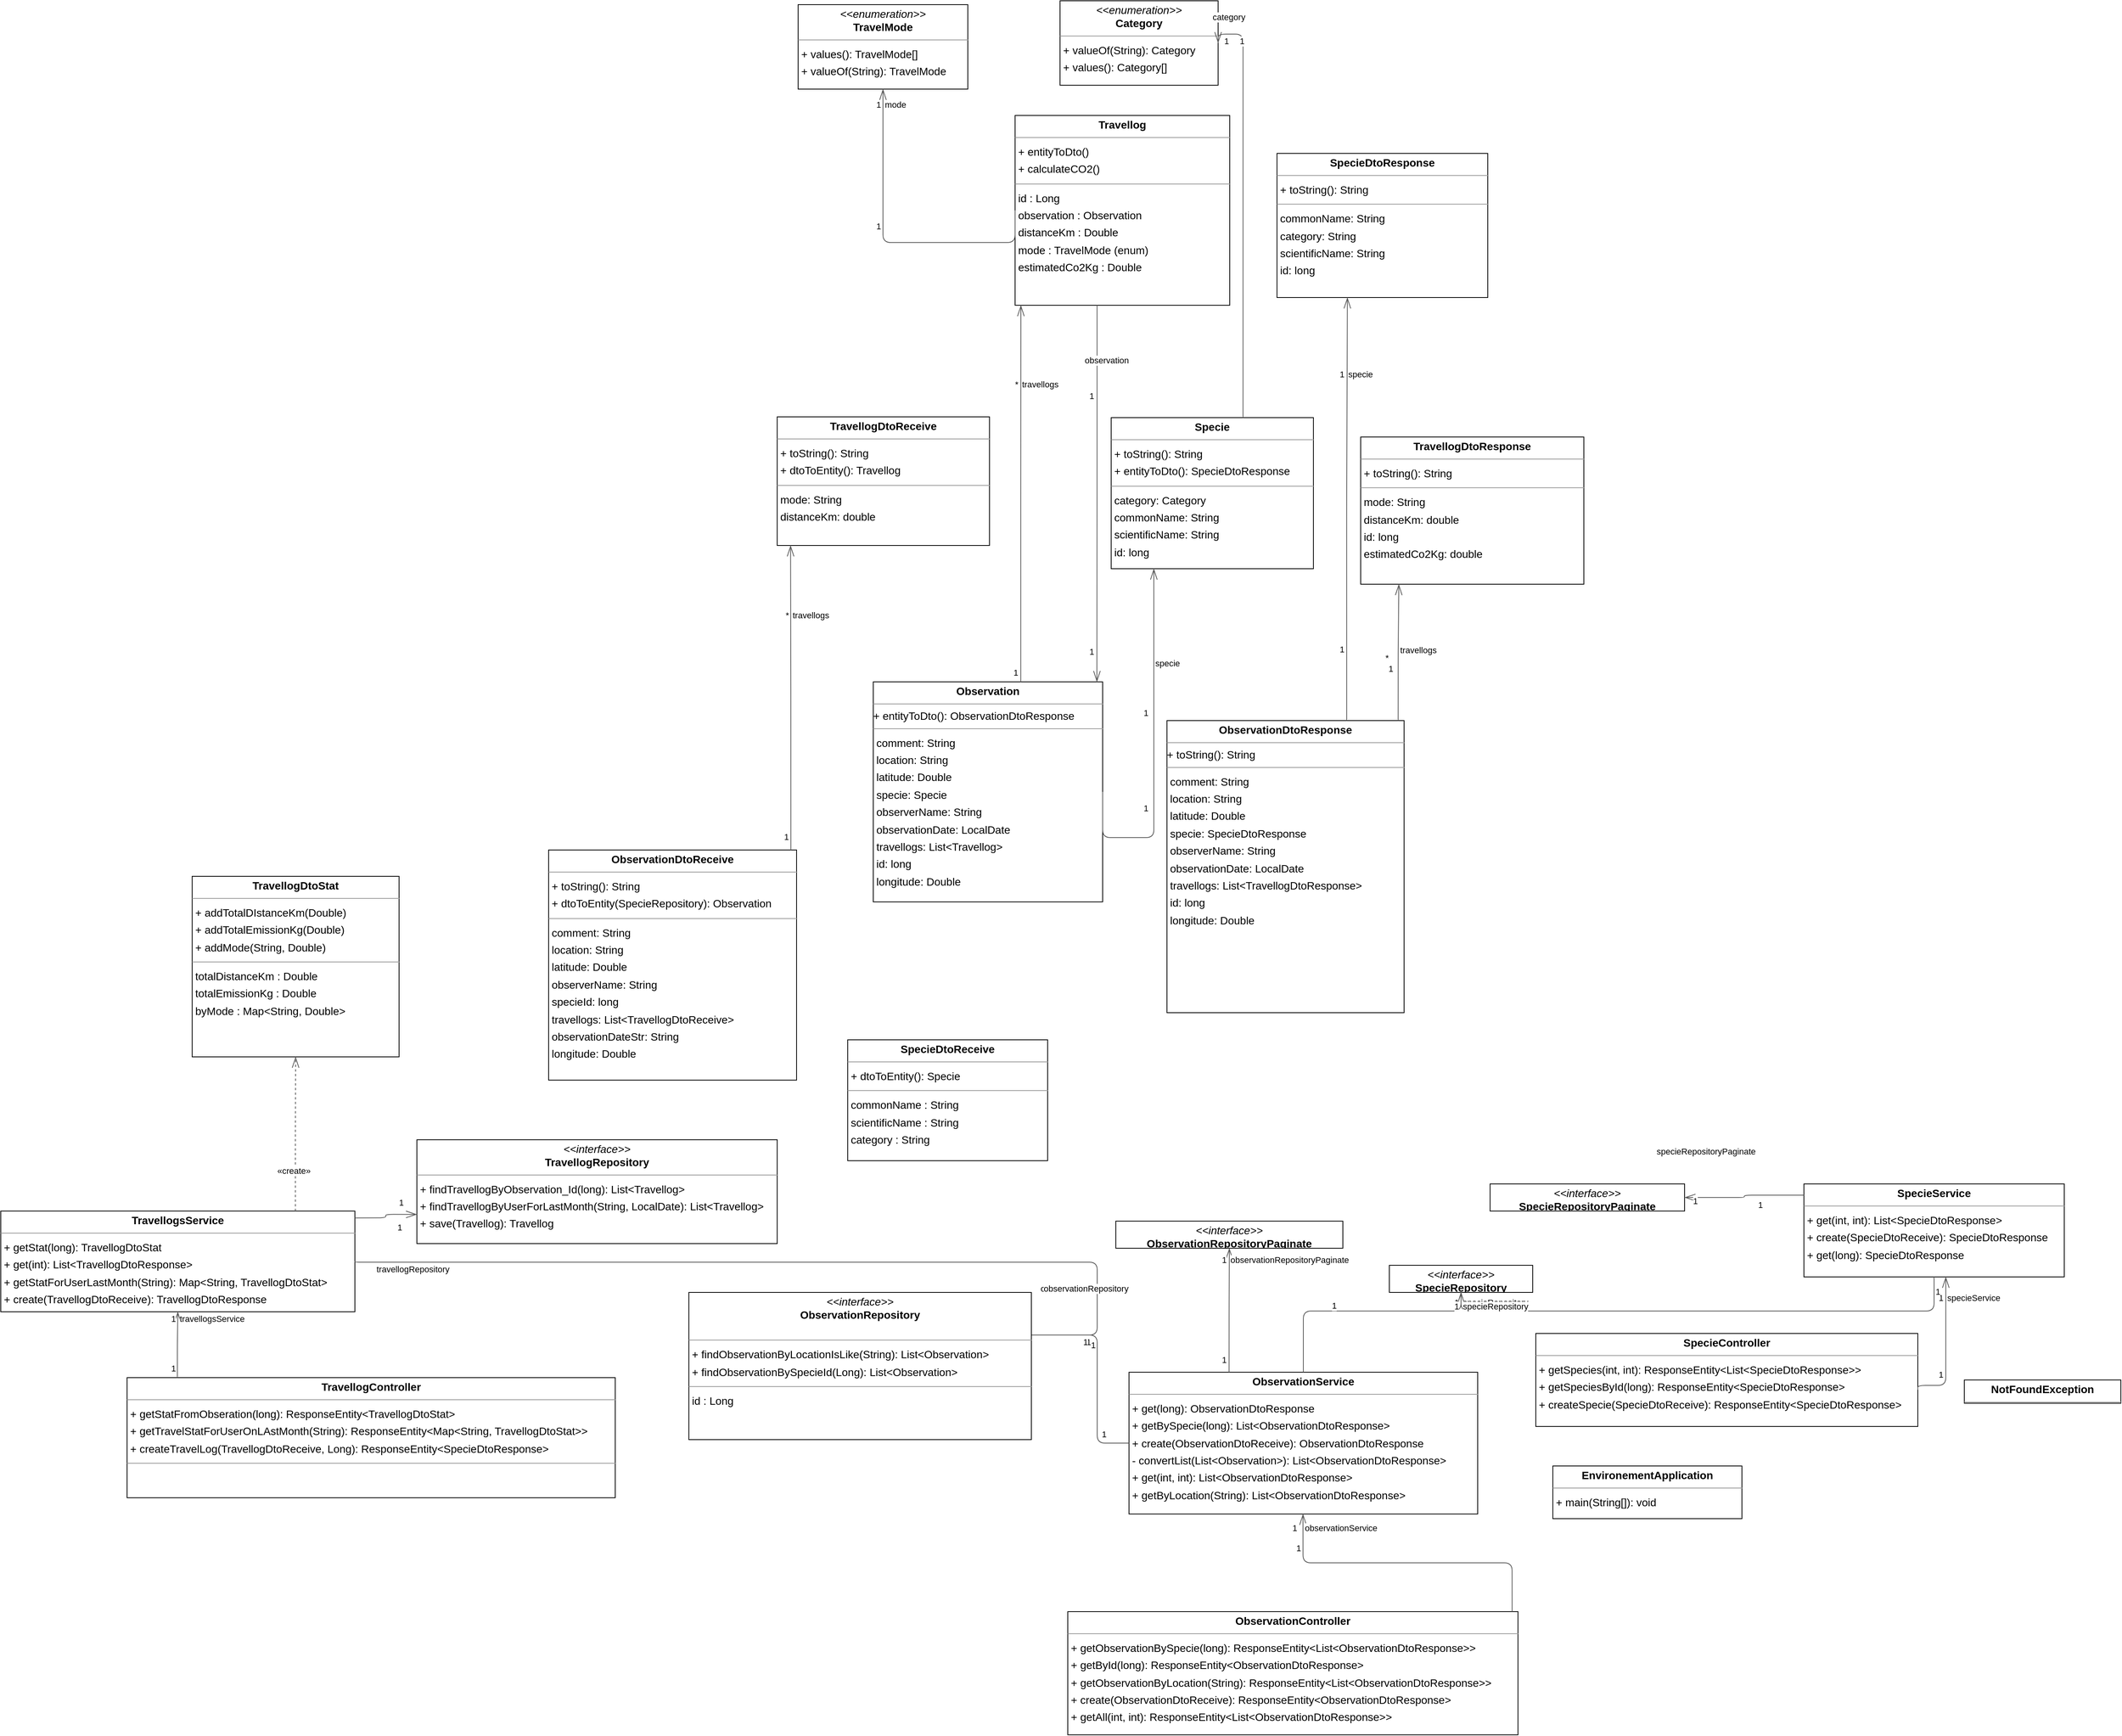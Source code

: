 <mxfile version="28.1.1">
  <diagram name="Page-1" id="Q7q25_Qa3TlUyXqtKBTO">
    <mxGraphModel dx="1518" dy="2340" grid="0" gridSize="10" guides="1" tooltips="1" connect="1" arrows="1" fold="1" page="0" pageScale="1" pageWidth="827" pageHeight="1169" background="light-dark(#FFFFFF,#000000)" math="0" shadow="0">
      <root>
        <mxCell id="0" />
        <mxCell id="1" parent="0" />
        <mxCell id="YoXHJhe18nObYF4ZQQEF-1" value="&lt;p style=&quot;margin:0px;margin-top:4px;text-align:center;&quot;&gt;&lt;i&gt;&amp;lt;&amp;lt;enumeration&amp;gt;&amp;gt;&lt;/i&gt;&lt;br/&gt;&lt;b&gt;Category&lt;/b&gt;&lt;/p&gt;&lt;hr size=&quot;1&quot;/&gt;&lt;p style=&quot;margin:0 0 0 4px;line-height:1.6;&quot;&gt;+ valueOf(String): Category&lt;br/&gt;+ values(): Category[]&lt;/p&gt;" style="verticalAlign=top;align=left;overflow=fill;fontSize=14;fontFamily=Helvetica;html=1;rounded=0;shadow=0;comic=0;labelBackgroundColor=none;strokeWidth=1;" vertex="1" parent="1">
          <mxGeometry x="1220" y="-13" width="204" height="109" as="geometry" />
        </mxCell>
        <mxCell id="YoXHJhe18nObYF4ZQQEF-2" value="&lt;p style=&quot;margin:0px;margin-top:4px;text-align:center;&quot;&gt;&lt;b&gt;EnvironementApplication&lt;/b&gt;&lt;/p&gt;&lt;hr size=&quot;1&quot;/&gt;&lt;p style=&quot;margin:0 0 0 4px;line-height:1.6;&quot;&gt;+ main(String[]): void&lt;/p&gt;" style="verticalAlign=top;align=left;overflow=fill;fontSize=14;fontFamily=Helvetica;html=1;rounded=0;shadow=0;comic=0;labelBackgroundColor=none;strokeWidth=1;" vertex="1" parent="1">
          <mxGeometry x="1856" y="1878" width="244" height="68" as="geometry" />
        </mxCell>
        <mxCell id="YoXHJhe18nObYF4ZQQEF-3" value="&lt;p style=&quot;margin:0px;margin-top:4px;text-align:center;&quot;&gt;&lt;b&gt;NotFoundException&lt;/b&gt;&lt;/p&gt;&lt;hr size=&quot;1&quot;/&gt;" style="verticalAlign=top;align=left;overflow=fill;fontSize=14;fontFamily=Helvetica;html=1;rounded=0;shadow=0;comic=0;labelBackgroundColor=none;strokeWidth=1;" vertex="1" parent="1">
          <mxGeometry x="2387" y="1767" width="202" height="30" as="geometry" />
        </mxCell>
        <mxCell id="YoXHJhe18nObYF4ZQQEF-4" value="&lt;p style=&quot;margin:0px;margin-top:4px;text-align:center;&quot;&gt;&lt;b&gt;Observation&lt;/b&gt;&lt;/p&gt;&lt;hr size=&quot;1&quot;&gt;+ entityToDto(): ObservationDtoResponse&lt;hr size=&quot;1&quot;&gt;&lt;p style=&quot;margin:0 0 0 4px;line-height:1.6;&quot;&gt; comment: String&lt;br&gt; location: String&lt;br&gt; latitude: Double&lt;br&gt; specie: Specie&lt;br&gt; observerName: String&lt;br&gt; observationDate: LocalDate&lt;br&gt; travellogs: List&amp;lt;Travellog&amp;gt;&lt;br&gt; id: long&lt;br&gt; longitude: Double&lt;/p&gt;" style="verticalAlign=top;align=left;overflow=fill;fontSize=14;fontFamily=Helvetica;html=1;rounded=0;shadow=0;comic=0;labelBackgroundColor=none;strokeWidth=1;" vertex="1" parent="1">
          <mxGeometry x="979" y="866" width="296" height="284" as="geometry" />
        </mxCell>
        <mxCell id="YoXHJhe18nObYF4ZQQEF-5" value="&lt;p style=&quot;margin:0px;margin-top:4px;text-align:center;&quot;&gt;&lt;b&gt;ObservationController&lt;/b&gt;&lt;/p&gt;&lt;hr size=&quot;1&quot;/&gt;&lt;p style=&quot;margin:0 0 0 4px;line-height:1.6;&quot;&gt;+ getObservationBySpecie(long): ResponseEntity&amp;lt;List&amp;lt;ObservationDtoResponse&amp;gt;&amp;gt;&lt;br/&gt;+ getById(long): ResponseEntity&amp;lt;ObservationDtoResponse&amp;gt;&lt;br/&gt;+ getObservationByLocation(String): ResponseEntity&amp;lt;List&amp;lt;ObservationDtoResponse&amp;gt;&amp;gt;&lt;br/&gt;+ create(ObservationDtoReceive): ResponseEntity&amp;lt;ObservationDtoResponse&amp;gt;&lt;br/&gt;+ getAll(int, int): ResponseEntity&amp;lt;List&amp;lt;ObservationDtoResponse&amp;gt;&amp;gt;&lt;/p&gt;" style="verticalAlign=top;align=left;overflow=fill;fontSize=14;fontFamily=Helvetica;html=1;rounded=0;shadow=0;comic=0;labelBackgroundColor=none;strokeWidth=1;" vertex="1" parent="1">
          <mxGeometry x="1230" y="2066" width="581" height="159" as="geometry" />
        </mxCell>
        <mxCell id="YoXHJhe18nObYF4ZQQEF-6" value="&lt;p style=&quot;margin:0px;margin-top:4px;text-align:center;&quot;&gt;&lt;b&gt;ObservationDtoReceive&lt;/b&gt;&lt;/p&gt;&lt;hr size=&quot;1&quot;&gt;&lt;p style=&quot;margin:0 0 0 4px;line-height:1.6;&quot;&gt;+ toString(): String&lt;br&gt;+ dtoToEntity(SpecieRepository): Observation&lt;/p&gt;&lt;hr size=&quot;1&quot;&gt;&lt;p style=&quot;margin:0 0 0 4px;line-height:1.6;&quot;&gt; comment: String&lt;br&gt; location: String&lt;br&gt; latitude: Double&lt;br&gt; observerName: String&lt;br&gt; specieId: long&lt;br&gt; travellogs: List&amp;lt;TravellogDtoReceive&amp;gt;&lt;br&gt; observationDateStr: String&lt;br&gt; longitude: Double&lt;/p&gt;" style="verticalAlign=top;align=left;overflow=fill;fontSize=14;fontFamily=Helvetica;html=1;rounded=0;shadow=0;comic=0;labelBackgroundColor=none;strokeWidth=1;" vertex="1" parent="1">
          <mxGeometry x="560" y="1083" width="320" height="297" as="geometry" />
        </mxCell>
        <mxCell id="YoXHJhe18nObYF4ZQQEF-7" value="&lt;p style=&quot;margin:0px;margin-top:4px;text-align:center;&quot;&gt;&lt;b&gt;ObservationDtoResponse&lt;/b&gt;&lt;/p&gt;&lt;hr size=&quot;1&quot;&gt;+ toString(): String&lt;hr size=&quot;1&quot;&gt;&lt;p style=&quot;margin:0 0 0 4px;line-height:1.6;&quot;&gt; comment: String&lt;br&gt; location: String&lt;br&gt; latitude: Double&lt;br&gt; specie: SpecieDtoResponse&lt;br&gt; observerName: String&lt;br&gt; observationDate: LocalDate&lt;br&gt; travellogs: List&amp;lt;TravellogDtoResponse&amp;gt;&lt;br&gt; id: long&lt;br&gt; longitude: Double&lt;/p&gt;" style="verticalAlign=top;align=left;overflow=fill;fontSize=14;fontFamily=Helvetica;html=1;rounded=0;shadow=0;comic=0;labelBackgroundColor=none;strokeWidth=1;" vertex="1" parent="1">
          <mxGeometry x="1358" y="916" width="306" height="377" as="geometry" />
        </mxCell>
        <mxCell id="YoXHJhe18nObYF4ZQQEF-9" value="&lt;p style=&quot;margin:0px;margin-top:4px;text-align:center;&quot;&gt;&lt;i&gt;&amp;lt;&amp;lt;interface&amp;gt;&amp;gt;&lt;/i&gt;&lt;br/&gt;&lt;b&gt;ObservationRepositoryPaginate&lt;/b&gt;&lt;/p&gt;&lt;hr size=&quot;1&quot;/&gt;" style="verticalAlign=top;align=left;overflow=fill;fontSize=14;fontFamily=Helvetica;html=1;rounded=0;shadow=0;comic=0;labelBackgroundColor=none;strokeWidth=1;" vertex="1" parent="1">
          <mxGeometry x="1292" y="1562" width="293" height="35" as="geometry" />
        </mxCell>
        <mxCell id="YoXHJhe18nObYF4ZQQEF-10" value="&lt;p style=&quot;margin:0px;margin-top:4px;text-align:center;&quot;&gt;&lt;b&gt;ObservationService&lt;/b&gt;&lt;/p&gt;&lt;hr size=&quot;1&quot;/&gt;&lt;p style=&quot;margin:0 0 0 4px;line-height:1.6;&quot;&gt;+ get(long): ObservationDtoResponse&lt;br/&gt;+ getBySpecie(long): List&amp;lt;ObservationDtoResponse&amp;gt;&lt;br/&gt;+ create(ObservationDtoReceive): ObservationDtoResponse&lt;br/&gt;- convertList(List&amp;lt;Observation&amp;gt;): List&amp;lt;ObservationDtoResponse&amp;gt;&lt;br/&gt;+ get(int, int): List&amp;lt;ObservationDtoResponse&amp;gt;&lt;br/&gt;+ getByLocation(String): List&amp;lt;ObservationDtoResponse&amp;gt;&lt;/p&gt;" style="verticalAlign=top;align=left;overflow=fill;fontSize=14;fontFamily=Helvetica;html=1;rounded=0;shadow=0;comic=0;labelBackgroundColor=none;strokeWidth=1;" vertex="1" parent="1">
          <mxGeometry x="1309" y="1757" width="450" height="183" as="geometry" />
        </mxCell>
        <mxCell id="YoXHJhe18nObYF4ZQQEF-11" value="&lt;p style=&quot;margin:0px;margin-top:4px;text-align:center;&quot;&gt;&lt;b&gt;Specie&lt;/b&gt;&lt;/p&gt;&lt;hr size=&quot;1&quot;&gt;&lt;p style=&quot;margin:0 0 0 4px;line-height:1.6;&quot;&gt;+ toString(): String&lt;br&gt;+ entityToDto(): SpecieDtoResponse&lt;/p&gt;&lt;hr size=&quot;1&quot;&gt;&lt;p style=&quot;margin:0 0 0 4px;line-height:1.6;&quot;&gt; category: Category&lt;br&gt; commonName: String&lt;br&gt; scientificName: String&lt;br&gt; id: long&lt;/p&gt;" style="verticalAlign=top;align=left;overflow=fill;fontSize=14;fontFamily=Helvetica;html=1;rounded=0;shadow=0;comic=0;labelBackgroundColor=none;strokeWidth=1;" vertex="1" parent="1">
          <mxGeometry x="1286" y="525" width="261" height="195" as="geometry" />
        </mxCell>
        <mxCell id="YoXHJhe18nObYF4ZQQEF-12" value="&lt;p style=&quot;margin:0px;margin-top:4px;text-align:center;&quot;&gt;&lt;b&gt;SpecieController&lt;/b&gt;&lt;/p&gt;&lt;hr size=&quot;1&quot;&gt;&lt;p style=&quot;margin:0 0 0 4px;line-height:1.6;&quot;&gt;+ getSpecies(int, int): ResponseEntity&amp;lt;List&amp;lt;SpecieDtoResponse&amp;gt;&amp;gt;&lt;br&gt;+ getSpeciesById(long): ResponseEntity&amp;lt;SpecieDtoResponse&amp;gt;&lt;br&gt;+ createSpecie(SpecieDtoReceive): ResponseEntity&amp;lt;SpecieDtoResponse&amp;gt;&lt;/p&gt;" style="verticalAlign=top;align=left;overflow=fill;fontSize=14;fontFamily=Helvetica;html=1;rounded=0;shadow=0;comic=0;labelBackgroundColor=none;strokeWidth=1;" vertex="1" parent="1">
          <mxGeometry x="1834" y="1707" width="493" height="120" as="geometry" />
        </mxCell>
        <mxCell id="YoXHJhe18nObYF4ZQQEF-13" value="&lt;p style=&quot;margin:0px;margin-top:4px;text-align:center;&quot;&gt;&lt;b&gt;SpecieDtoReceive&lt;/b&gt;&lt;/p&gt;&lt;hr size=&quot;1&quot;&gt;&lt;p style=&quot;margin:0 0 0 4px;line-height:1.6;&quot;&gt;+&amp;nbsp;&lt;span style=&quot;background-color: transparent; color: light-dark(rgb(0, 0, 0), rgb(255, 255, 255));&quot;&gt;dtoToEntity(): Specie&lt;/span&gt;&lt;/p&gt;&lt;hr size=&quot;1&quot;&gt;&lt;p style=&quot;margin:0 0 0 4px;line-height:1.6;&quot;&gt;commonName : String&lt;/p&gt;&lt;p style=&quot;margin:0 0 0 4px;line-height:1.6;&quot;&gt;scientificName&amp;nbsp;&lt;span style=&quot;background-color: transparent; color: light-dark(rgb(0, 0, 0), rgb(255, 255, 255));&quot;&gt;: String&lt;/span&gt;&lt;/p&gt;&lt;p style=&quot;margin:0 0 0 4px;line-height:1.6;&quot;&gt;category&amp;nbsp;&lt;span style=&quot;background-color: transparent; color: light-dark(rgb(0, 0, 0), rgb(255, 255, 255));&quot;&gt;: String&lt;/span&gt;&lt;/p&gt;" style="verticalAlign=top;align=left;overflow=fill;fontSize=14;fontFamily=Helvetica;html=1;rounded=0;shadow=0;comic=0;labelBackgroundColor=none;strokeWidth=1;" vertex="1" parent="1">
          <mxGeometry x="946" y="1328" width="258" height="156" as="geometry" />
        </mxCell>
        <mxCell id="YoXHJhe18nObYF4ZQQEF-14" value="&lt;p style=&quot;margin:0px;margin-top:4px;text-align:center;&quot;&gt;&lt;b&gt;SpecieDtoResponse&lt;/b&gt;&lt;/p&gt;&lt;hr size=&quot;1&quot;&gt;&lt;p style=&quot;margin:0 0 0 4px;line-height:1.6;&quot;&gt;+ toString(): String&lt;/p&gt;&lt;hr size=&quot;1&quot;&gt;&lt;p style=&quot;margin:0 0 0 4px;line-height:1.6;&quot;&gt; commonName: String&lt;br&gt; category: String&lt;br&gt; scientificName: String&lt;br&gt; id: long&lt;/p&gt;" style="verticalAlign=top;align=left;overflow=fill;fontSize=14;fontFamily=Helvetica;html=1;rounded=0;shadow=0;comic=0;labelBackgroundColor=none;strokeWidth=1;" vertex="1" parent="1">
          <mxGeometry x="1500" y="184" width="272" height="186" as="geometry" />
        </mxCell>
        <mxCell id="YoXHJhe18nObYF4ZQQEF-15" value="&lt;p style=&quot;margin:0px;margin-top:4px;text-align:center;&quot;&gt;&lt;i&gt;&amp;lt;&amp;lt;interface&amp;gt;&amp;gt;&lt;/i&gt;&lt;br/&gt;&lt;b&gt;SpecieRepository&lt;/b&gt;&lt;/p&gt;&lt;hr size=&quot;1&quot;/&gt;" style="verticalAlign=top;align=left;overflow=fill;fontSize=14;fontFamily=Helvetica;html=1;rounded=0;shadow=0;comic=0;labelBackgroundColor=none;strokeWidth=1;" vertex="1" parent="1">
          <mxGeometry x="1645" y="1619" width="185" height="35" as="geometry" />
        </mxCell>
        <mxCell id="YoXHJhe18nObYF4ZQQEF-16" value="&lt;p style=&quot;margin:0px;margin-top:4px;text-align:center;&quot;&gt;&lt;i&gt;&amp;lt;&amp;lt;interface&amp;gt;&amp;gt;&lt;/i&gt;&lt;br/&gt;&lt;b&gt;SpecieRepositoryPaginate&lt;/b&gt;&lt;/p&gt;&lt;hr size=&quot;1&quot;/&gt;" style="verticalAlign=top;align=left;overflow=fill;fontSize=14;fontFamily=Helvetica;html=1;rounded=0;shadow=0;comic=0;labelBackgroundColor=none;strokeWidth=1;" vertex="1" parent="1">
          <mxGeometry x="1775" y="1514" width="251" height="35" as="geometry" />
        </mxCell>
        <mxCell id="YoXHJhe18nObYF4ZQQEF-17" value="&lt;p style=&quot;margin:0px;margin-top:4px;text-align:center;&quot;&gt;&lt;b&gt;SpecieService&lt;/b&gt;&lt;/p&gt;&lt;hr size=&quot;1&quot;/&gt;&lt;p style=&quot;margin:0 0 0 4px;line-height:1.6;&quot;&gt;+ get(int, int): List&amp;lt;SpecieDtoResponse&amp;gt;&lt;br/&gt;+ create(SpecieDtoReceive): SpecieDtoResponse&lt;br/&gt;+ get(long): SpecieDtoResponse&lt;/p&gt;" style="verticalAlign=top;align=left;overflow=fill;fontSize=14;fontFamily=Helvetica;html=1;rounded=0;shadow=0;comic=0;labelBackgroundColor=none;strokeWidth=1;" vertex="1" parent="1">
          <mxGeometry x="2180" y="1514" width="336" height="120" as="geometry" />
        </mxCell>
        <mxCell id="YoXHJhe18nObYF4ZQQEF-18" value="&lt;p style=&quot;margin:0px;margin-top:4px;text-align:center;&quot;&gt;&lt;i&gt;&amp;lt;&amp;lt;enumeration&amp;gt;&amp;gt;&lt;/i&gt;&lt;br/&gt;&lt;b&gt;TravelMode&lt;/b&gt;&lt;/p&gt;&lt;hr size=&quot;1&quot;/&gt;&lt;p style=&quot;margin:0 0 0 4px;line-height:1.6;&quot;&gt;+ values(): TravelMode[]&lt;br/&gt;+ valueOf(String): TravelMode&lt;/p&gt;" style="verticalAlign=top;align=left;overflow=fill;fontSize=14;fontFamily=Helvetica;html=1;rounded=0;shadow=0;comic=0;labelBackgroundColor=none;strokeWidth=1;" vertex="1" parent="1">
          <mxGeometry x="882" y="-8" width="219" height="109" as="geometry" />
        </mxCell>
        <mxCell id="YoXHJhe18nObYF4ZQQEF-19" value="&lt;p style=&quot;margin:0px;margin-top:4px;text-align:center;&quot;&gt;&lt;b&gt;Travellog&lt;/b&gt;&lt;/p&gt;&lt;hr size=&quot;1&quot;&gt;&lt;p style=&quot;margin:0 0 0 4px;line-height:1.6;&quot;&gt;+ entityToDto()&lt;br&gt;+ calculateCO2()&lt;br&gt;&lt;/p&gt;&lt;hr size=&quot;1&quot;&gt;&lt;p style=&quot;margin:0 0 0 4px;line-height:1.6;&quot;&gt;id : Long&lt;/p&gt;&lt;p style=&quot;margin:0 0 0 4px;line-height:1.6;&quot;&gt;observation : Observation&lt;/p&gt;&lt;p style=&quot;margin:0 0 0 4px;line-height:1.6;&quot;&gt;distanceKm : Double&lt;/p&gt;&lt;p style=&quot;margin:0 0 0 4px;line-height:1.6;&quot;&gt;mode : TravelMode (enum)&lt;/p&gt;&lt;p style=&quot;margin:0 0 0 4px;line-height:1.6;&quot;&gt;estimatedCo2Kg : Double&lt;/p&gt;" style="verticalAlign=top;align=left;overflow=fill;fontSize=14;fontFamily=Helvetica;html=1;rounded=0;shadow=0;comic=0;labelBackgroundColor=none;strokeWidth=1;" vertex="1" parent="1">
          <mxGeometry x="1162" y="135" width="277" height="245" as="geometry" />
        </mxCell>
        <mxCell id="YoXHJhe18nObYF4ZQQEF-20" value="&lt;p style=&quot;margin:0px;margin-top:4px;text-align:center;&quot;&gt;&lt;b&gt;TravellogController&lt;/b&gt;&lt;/p&gt;&lt;hr size=&quot;1&quot;&gt;&lt;p style=&quot;margin:0 0 0 4px;line-height:1.6;&quot;&gt;+ getStatFromObseration(long): ResponseEntity&amp;lt;TravellogDtoStat&amp;gt;&lt;br&gt;+ getTravelStatForUserOnLAstMonth(String): ResponseEntity&amp;lt;Map&amp;lt;String, TravellogDtoStat&amp;gt;&amp;gt;&lt;/p&gt;&lt;p style=&quot;margin:0 0 0 4px;line-height:1.6;&quot;&gt;+ createTravelLog(TravellogDtoReceive, Long): ResponseEntity&amp;lt;SpecieDtoResponse&amp;gt;&lt;/p&gt;&lt;hr size=&quot;1&quot;&gt;&lt;p style=&quot;margin:0 0 0 4px;line-height:1.6;&quot;&gt;&lt;br&gt;&lt;/p&gt;" style="verticalAlign=top;align=left;overflow=fill;fontSize=14;fontFamily=Helvetica;html=1;rounded=0;shadow=0;comic=0;labelBackgroundColor=none;strokeWidth=1;" vertex="1" parent="1">
          <mxGeometry x="16" y="1764" width="630" height="155" as="geometry" />
        </mxCell>
        <mxCell id="YoXHJhe18nObYF4ZQQEF-21" value="&lt;p style=&quot;margin:0px;margin-top:4px;text-align:center;&quot;&gt;&lt;b&gt;TravellogDtoReceive&lt;/b&gt;&lt;/p&gt;&lt;hr size=&quot;1&quot;&gt;&lt;p style=&quot;margin:0 0 0 4px;line-height:1.6;&quot;&gt;+ toString(): String&lt;br&gt;+ dtoToEntity(): Travellog&lt;/p&gt;&lt;hr size=&quot;1&quot;&gt;&lt;p style=&quot;margin:0 0 0 4px;line-height:1.6;&quot;&gt; mode: String&lt;br&gt; distanceKm: double&lt;/p&gt;" style="verticalAlign=top;align=left;overflow=fill;fontSize=14;fontFamily=Helvetica;html=1;rounded=0;shadow=0;comic=0;labelBackgroundColor=none;strokeWidth=1;" vertex="1" parent="1">
          <mxGeometry x="855" y="524" width="274" height="166" as="geometry" />
        </mxCell>
        <mxCell id="YoXHJhe18nObYF4ZQQEF-22" value="&lt;p style=&quot;margin:0px;margin-top:4px;text-align:center;&quot;&gt;&lt;b&gt;TravellogDtoResponse&lt;/b&gt;&lt;/p&gt;&lt;hr size=&quot;1&quot;&gt;&lt;p style=&quot;margin:0 0 0 4px;line-height:1.6;&quot;&gt;+ toString(): String&lt;/p&gt;&lt;hr size=&quot;1&quot;&gt;&lt;p style=&quot;margin:0 0 0 4px;line-height:1.6;&quot;&gt; mode: String&lt;br&gt; distanceKm: double&lt;br&gt; id: long&lt;br&gt; estimatedCo2Kg: double&lt;/p&gt;" style="verticalAlign=top;align=left;overflow=fill;fontSize=14;fontFamily=Helvetica;html=1;rounded=0;shadow=0;comic=0;labelBackgroundColor=none;strokeWidth=1;" vertex="1" parent="1">
          <mxGeometry x="1608" y="550" width="288" height="190" as="geometry" />
        </mxCell>
        <mxCell id="YoXHJhe18nObYF4ZQQEF-23" value="&lt;p style=&quot;margin:0px;margin-top:4px;text-align:center;&quot;&gt;&lt;b&gt;TravellogDtoStat&lt;/b&gt;&lt;/p&gt;&lt;hr size=&quot;1&quot;&gt;&lt;p style=&quot;margin:0 0 0 4px;line-height:1.6;&quot;&gt;&lt;span style=&quot;background-color: transparent; color: light-dark(rgb(0, 0, 0), rgb(255, 255, 255));&quot;&gt;+ addTotalDIstanceKm(Double)&lt;/span&gt;&lt;/p&gt;&lt;p style=&quot;margin:0 0 0 4px;line-height:1.6;&quot;&gt;+ addTotalEmissionKg(Double)&lt;br&gt;+ addMode(String, Double)&lt;br&gt;&lt;/p&gt;&lt;hr size=&quot;1&quot;&gt;&lt;p style=&quot;margin:0 0 0 4px;line-height:1.6;&quot;&gt;totalDistanceKm : Double&lt;/p&gt;&lt;p style=&quot;margin:0 0 0 4px;line-height:1.6;&quot;&gt;totalEmissionKg : Double&lt;/p&gt;&lt;p style=&quot;margin:0 0 0 4px;line-height:1.6;&quot;&gt;byMode : Map&amp;lt;String, Double&amp;gt;&lt;/p&gt;" style="verticalAlign=top;align=left;overflow=fill;fontSize=14;fontFamily=Helvetica;html=1;rounded=0;shadow=0;comic=0;labelBackgroundColor=none;strokeWidth=1;" vertex="1" parent="1">
          <mxGeometry x="100" y="1117" width="267" height="233" as="geometry" />
        </mxCell>
        <mxCell id="YoXHJhe18nObYF4ZQQEF-24" value="&lt;p style=&quot;margin:0px;margin-top:4px;text-align:center;&quot;&gt;&lt;i&gt;&amp;lt;&amp;lt;interface&amp;gt;&amp;gt;&lt;/i&gt;&lt;br&gt;&lt;b&gt;TravellogRepository&lt;/b&gt;&lt;/p&gt;&lt;hr size=&quot;1&quot;&gt;&lt;p style=&quot;margin:0 0 0 4px;line-height:1.6;&quot;&gt;+ findTravellogByObservation_Id(long): List&amp;lt;Travellog&amp;gt;&lt;/p&gt;&lt;p style=&quot;margin:0 0 0 4px;line-height:1.6;&quot;&gt;+ findTravellogByUserForLastMonth(String, LocalDate):&amp;nbsp;&lt;span style=&quot;background-color: transparent; color: light-dark(rgb(0, 0, 0), rgb(255, 255, 255));&quot;&gt;List&amp;lt;Travellog&amp;gt;&lt;/span&gt;&lt;span style=&quot;background-color: transparent; color: light-dark(rgb(0, 0, 0), rgb(255, 255, 255));&quot;&gt;&amp;nbsp;&lt;/span&gt;&lt;/p&gt;&lt;p style=&quot;margin:0 0 0 4px;line-height:1.6;&quot;&gt;&lt;span style=&quot;background-color: transparent; color: light-dark(rgb(0, 0, 0), rgb(255, 255, 255));&quot;&gt;+ save(Travellog): Travellog&lt;/span&gt;&lt;/p&gt;" style="verticalAlign=top;align=left;overflow=fill;fontSize=14;fontFamily=Helvetica;html=1;rounded=0;shadow=0;comic=0;labelBackgroundColor=none;strokeWidth=1;" vertex="1" parent="1">
          <mxGeometry x="390" y="1457" width="465" height="134" as="geometry" />
        </mxCell>
        <mxCell id="YoXHJhe18nObYF4ZQQEF-25" value="&lt;p style=&quot;margin:0px;margin-top:4px;text-align:center;&quot;&gt;&lt;b&gt;TravellogsService&lt;/b&gt;&lt;/p&gt;&lt;hr size=&quot;1&quot;&gt;&lt;p style=&quot;margin:0 0 0 4px;line-height:1.6;&quot;&gt;+ getStat(long): TravellogDtoStat&lt;br&gt;+ get(int): List&amp;lt;TravellogDtoResponse&amp;gt;&lt;br&gt;+ getStatForUserLastMonth(String): Map&amp;lt;String, TravellogDtoStat&amp;gt;&lt;/p&gt;&lt;p style=&quot;margin:0 0 0 4px;line-height:1.6;&quot;&gt;+ create(TravellogDtoReceive): TravellogDtoResponse&lt;/p&gt;" style="verticalAlign=top;align=left;overflow=fill;fontSize=14;fontFamily=Helvetica;html=1;rounded=0;shadow=0;comic=0;labelBackgroundColor=none;strokeWidth=1;" vertex="1" parent="1">
          <mxGeometry x="-147" y="1549" width="457" height="130" as="geometry" />
        </mxCell>
        <mxCell id="YoXHJhe18nObYF4ZQQEF-26" value="" style="html=1;rounded=1;edgeStyle=orthogonalEdgeStyle;dashed=0;startArrow=diamondThinstartSize=12;endArrow=openThin;endSize=12;strokeColor=#595959;exitX=1.000;exitY=0.500;exitDx=0;exitDy=0;entryX=0.211;entryY=1.000;entryDx=0;entryDy=0;" edge="1" parent="1" source="YoXHJhe18nObYF4ZQQEF-4" target="YoXHJhe18nObYF4ZQQEF-11">
          <mxGeometry width="50" height="50" relative="1" as="geometry">
            <Array as="points">
              <mxPoint x="1341" y="1067" />
            </Array>
          </mxGeometry>
        </mxCell>
        <mxCell id="YoXHJhe18nObYF4ZQQEF-27" value="1" style="edgeLabel;resizable=0;html=1;align=left;verticalAlign=top;strokeColor=default;" vertex="1" connectable="0" parent="YoXHJhe18nObYF4ZQQEF-26">
          <mxGeometry x="1326" y="893" as="geometry" />
        </mxCell>
        <mxCell id="YoXHJhe18nObYF4ZQQEF-28" value="1" style="edgeLabel;resizable=0;html=1;align=left;verticalAlign=top;strokeColor=default;" vertex="1" connectable="0" parent="YoXHJhe18nObYF4ZQQEF-26">
          <mxGeometry x="1326" y="1016" as="geometry" />
        </mxCell>
        <mxCell id="YoXHJhe18nObYF4ZQQEF-29" value="specie" style="edgeLabel;resizable=0;html=1;align=left;verticalAlign=top;strokeColor=default;" vertex="1" connectable="0" parent="YoXHJhe18nObYF4ZQQEF-26">
          <mxGeometry x="1341" y="829" as="geometry" />
        </mxCell>
        <mxCell id="YoXHJhe18nObYF4ZQQEF-30" value="" style="html=1;rounded=1;edgeStyle=orthogonalEdgeStyle;dashed=0;startArrow=diamondThinstartSize=12;endArrow=openThin;endSize=12;strokeColor=#595959;exitX=0.643;exitY=0.000;exitDx=0;exitDy=0;entryX=0.027;entryY=1.000;entryDx=0;entryDy=0;" edge="1" parent="1" source="YoXHJhe18nObYF4ZQQEF-4" target="YoXHJhe18nObYF4ZQQEF-19">
          <mxGeometry width="50" height="50" relative="1" as="geometry">
            <Array as="points" />
          </mxGeometry>
        </mxCell>
        <mxCell id="YoXHJhe18nObYF4ZQQEF-31" value="1" style="edgeLabel;resizable=0;html=1;align=left;verticalAlign=top;strokeColor=default;" vertex="1" connectable="0" parent="YoXHJhe18nObYF4ZQQEF-30">
          <mxGeometry x="1158" y="841" as="geometry" />
        </mxCell>
        <mxCell id="YoXHJhe18nObYF4ZQQEF-32" value="*" style="edgeLabel;resizable=0;html=1;align=left;verticalAlign=top;strokeColor=default;" vertex="1" connectable="0" parent="YoXHJhe18nObYF4ZQQEF-30">
          <mxGeometry x="1160" y="469" as="geometry" />
        </mxCell>
        <mxCell id="YoXHJhe18nObYF4ZQQEF-33" value="travellogs" style="edgeLabel;resizable=0;html=1;align=left;verticalAlign=top;strokeColor=default;" vertex="1" connectable="0" parent="YoXHJhe18nObYF4ZQQEF-30">
          <mxGeometry x="1169" y="469" as="geometry" />
        </mxCell>
        <mxCell id="YoXHJhe18nObYF4ZQQEF-34" value="" style="html=1;rounded=1;edgeStyle=orthogonalEdgeStyle;dashed=0;startArrow=diamondThinstartSize=12;endArrow=openThin;endSize=12;strokeColor=#595959;exitX=0.987;exitY=0.000;exitDx=0;exitDy=0;entryX=0.499;entryY=1.000;entryDx=0;entryDy=0;" edge="1" parent="1" source="YoXHJhe18nObYF4ZQQEF-5" target="YoXHJhe18nObYF4ZQQEF-10">
          <mxGeometry width="50" height="50" relative="1" as="geometry">
            <Array as="points" />
          </mxGeometry>
        </mxCell>
        <mxCell id="YoXHJhe18nObYF4ZQQEF-35" value="1" style="edgeLabel;resizable=0;html=1;align=left;verticalAlign=top;strokeColor=default;" vertex="1" connectable="0" parent="YoXHJhe18nObYF4ZQQEF-34">
          <mxGeometry x="1518" y="1945" as="geometry" />
        </mxCell>
        <mxCell id="YoXHJhe18nObYF4ZQQEF-36" value="1" style="edgeLabel;resizable=0;html=1;align=left;verticalAlign=top;strokeColor=default;" vertex="1" connectable="0" parent="YoXHJhe18nObYF4ZQQEF-34">
          <mxGeometry x="1523" y="1971" as="geometry" />
        </mxCell>
        <mxCell id="YoXHJhe18nObYF4ZQQEF-37" value="observationService" style="edgeLabel;resizable=0;html=1;align=left;verticalAlign=top;strokeColor=default;" vertex="1" connectable="0" parent="YoXHJhe18nObYF4ZQQEF-34">
          <mxGeometry x="1534" y="1945" as="geometry" />
        </mxCell>
        <mxCell id="YoXHJhe18nObYF4ZQQEF-38" value="" style="html=1;rounded=1;edgeStyle=orthogonalEdgeStyle;dashed=0;startArrow=diamondThinstartSize=12;endArrow=openThin;endSize=12;strokeColor=#595959;exitX=0.977;exitY=0.000;exitDx=0;exitDy=0;entryX=0.063;entryY=1.000;entryDx=0;entryDy=0;" edge="1" parent="1" source="YoXHJhe18nObYF4ZQQEF-6" target="YoXHJhe18nObYF4ZQQEF-21">
          <mxGeometry width="50" height="50" relative="1" as="geometry">
            <Array as="points" />
          </mxGeometry>
        </mxCell>
        <mxCell id="YoXHJhe18nObYF4ZQQEF-39" value="1" style="edgeLabel;resizable=0;html=1;align=left;verticalAlign=top;strokeColor=default;" vertex="1" connectable="0" parent="YoXHJhe18nObYF4ZQQEF-38">
          <mxGeometry x="862" y="1053" as="geometry" />
        </mxCell>
        <mxCell id="YoXHJhe18nObYF4ZQQEF-40" value="*" style="edgeLabel;resizable=0;html=1;align=left;verticalAlign=top;strokeColor=default;" vertex="1" connectable="0" parent="YoXHJhe18nObYF4ZQQEF-38">
          <mxGeometry x="864" y="767" as="geometry" />
        </mxCell>
        <mxCell id="YoXHJhe18nObYF4ZQQEF-41" value="travellogs" style="edgeLabel;resizable=0;html=1;align=left;verticalAlign=top;strokeColor=default;" vertex="1" connectable="0" parent="YoXHJhe18nObYF4ZQQEF-38">
          <mxGeometry x="873" y="767" as="geometry" />
        </mxCell>
        <mxCell id="YoXHJhe18nObYF4ZQQEF-42" value="" style="html=1;rounded=1;edgeStyle=orthogonalEdgeStyle;dashed=0;startArrow=diamondThinstartSize=12;endArrow=openThin;endSize=12;strokeColor=#595959;exitX=0.758;exitY=0.000;exitDx=0;exitDy=0;entryX=0.334;entryY=1.000;entryDx=0;entryDy=0;" edge="1" parent="1" source="YoXHJhe18nObYF4ZQQEF-7" target="YoXHJhe18nObYF4ZQQEF-14">
          <mxGeometry width="50" height="50" relative="1" as="geometry">
            <Array as="points" />
          </mxGeometry>
        </mxCell>
        <mxCell id="YoXHJhe18nObYF4ZQQEF-43" value="1" style="edgeLabel;resizable=0;html=1;align=left;verticalAlign=top;strokeColor=default;" vertex="1" connectable="0" parent="YoXHJhe18nObYF4ZQQEF-42">
          <mxGeometry x="1579" y="456" as="geometry" />
        </mxCell>
        <mxCell id="YoXHJhe18nObYF4ZQQEF-44" value="1" style="edgeLabel;resizable=0;html=1;align=left;verticalAlign=top;strokeColor=default;" vertex="1" connectable="0" parent="YoXHJhe18nObYF4ZQQEF-42">
          <mxGeometry x="1579" y="811" as="geometry" />
        </mxCell>
        <mxCell id="YoXHJhe18nObYF4ZQQEF-45" value="specie" style="edgeLabel;resizable=0;html=1;align=left;verticalAlign=top;strokeColor=default;" vertex="1" connectable="0" parent="YoXHJhe18nObYF4ZQQEF-42">
          <mxGeometry x="1590" y="456" as="geometry" />
        </mxCell>
        <mxCell id="YoXHJhe18nObYF4ZQQEF-46" value="" style="html=1;rounded=1;edgeStyle=orthogonalEdgeStyle;dashed=0;startArrow=diamondThinstartSize=12;endArrow=openThin;endSize=12;strokeColor=#595959;exitX=0.975;exitY=0.000;exitDx=0;exitDy=0;entryX=0.171;entryY=1.000;entryDx=0;entryDy=0;" edge="1" parent="1" source="YoXHJhe18nObYF4ZQQEF-7" target="YoXHJhe18nObYF4ZQQEF-22">
          <mxGeometry width="50" height="50" relative="1" as="geometry">
            <Array as="points" />
          </mxGeometry>
        </mxCell>
        <mxCell id="YoXHJhe18nObYF4ZQQEF-47" value="1" style="edgeLabel;resizable=0;html=1;align=left;verticalAlign=top;strokeColor=default;" vertex="1" connectable="0" parent="YoXHJhe18nObYF4ZQQEF-46">
          <mxGeometry x="1642" y="836" as="geometry" />
        </mxCell>
        <mxCell id="YoXHJhe18nObYF4ZQQEF-48" value="*" style="edgeLabel;resizable=0;html=1;align=left;verticalAlign=top;strokeColor=default;" vertex="1" connectable="0" parent="YoXHJhe18nObYF4ZQQEF-46">
          <mxGeometry x="1638" y="822" as="geometry" />
        </mxCell>
        <mxCell id="YoXHJhe18nObYF4ZQQEF-49" value="travellogs" style="edgeLabel;resizable=0;html=1;align=left;verticalAlign=top;strokeColor=default;" vertex="1" connectable="0" parent="YoXHJhe18nObYF4ZQQEF-46">
          <mxGeometry x="1657" y="812" as="geometry" />
        </mxCell>
        <mxCell id="YoXHJhe18nObYF4ZQQEF-50" value="" style="html=1;rounded=1;edgeStyle=orthogonalEdgeStyle;dashed=0;startArrow=diamondThinstartSize=12;endArrow=openThin;endSize=12;strokeColor=#595959;exitX=0.000;exitY=0.500;exitDx=0;exitDy=0;entryX=1;entryY=0.25;entryDx=0;entryDy=0;" edge="1" parent="1" source="YoXHJhe18nObYF4ZQQEF-10" target="YoXHJhe18nObYF4ZQQEF-102">
          <mxGeometry width="50" height="50" relative="1" as="geometry">
            <Array as="points">
              <mxPoint x="1268" y="1848" />
              <mxPoint x="1268" y="1709" />
              <mxPoint x="1153" y="1709" />
            </Array>
          </mxGeometry>
        </mxCell>
        <mxCell id="YoXHJhe18nObYF4ZQQEF-51" value="1" style="edgeLabel;resizable=0;html=1;align=left;verticalAlign=top;strokeColor=default;" vertex="1" connectable="0" parent="YoXHJhe18nObYF4ZQQEF-50">
          <mxGeometry x="1252" y="1705" as="geometry" />
        </mxCell>
        <mxCell id="YoXHJhe18nObYF4ZQQEF-52" value="1" style="edgeLabel;resizable=0;html=1;align=left;verticalAlign=top;strokeColor=default;" vertex="1" connectable="0" parent="YoXHJhe18nObYF4ZQQEF-50">
          <mxGeometry x="1272" y="1824" as="geometry" />
        </mxCell>
        <mxCell id="YoXHJhe18nObYF4ZQQEF-53" value="observationRepository" style="edgeLabel;resizable=0;html=1;align=left;verticalAlign=top;strokeColor=default;" vertex="1" connectable="0" parent="YoXHJhe18nObYF4ZQQEF-50">
          <mxGeometry x="1193" y="1636" as="geometry" />
        </mxCell>
        <mxCell id="YoXHJhe18nObYF4ZQQEF-54" value="" style="html=1;rounded=1;edgeStyle=orthogonalEdgeStyle;dashed=0;startArrow=diamondThinstartSize=12;endArrow=openThin;endSize=12;strokeColor=#595959;exitX=0.287;exitY=0.000;exitDx=0;exitDy=0;entryX=0.500;entryY=1.001;entryDx=0;entryDy=0;" edge="1" parent="1" source="YoXHJhe18nObYF4ZQQEF-10" target="YoXHJhe18nObYF4ZQQEF-9">
          <mxGeometry width="50" height="50" relative="1" as="geometry">
            <Array as="points" />
          </mxGeometry>
        </mxCell>
        <mxCell id="YoXHJhe18nObYF4ZQQEF-55" value="1" style="edgeLabel;resizable=0;html=1;align=left;verticalAlign=top;strokeColor=default;" vertex="1" connectable="0" parent="YoXHJhe18nObYF4ZQQEF-54">
          <mxGeometry x="1427" y="1599" as="geometry" />
        </mxCell>
        <mxCell id="YoXHJhe18nObYF4ZQQEF-56" value="1" style="edgeLabel;resizable=0;html=1;align=left;verticalAlign=top;strokeColor=default;" vertex="1" connectable="0" parent="YoXHJhe18nObYF4ZQQEF-54">
          <mxGeometry x="1427" y="1728" as="geometry" />
        </mxCell>
        <mxCell id="YoXHJhe18nObYF4ZQQEF-57" value="observationRepositoryPaginate" style="edgeLabel;resizable=0;html=1;align=left;verticalAlign=top;strokeColor=default;" vertex="1" connectable="0" parent="YoXHJhe18nObYF4ZQQEF-54">
          <mxGeometry x="1438" y="1599" as="geometry" />
        </mxCell>
        <mxCell id="YoXHJhe18nObYF4ZQQEF-58" value="" style="html=1;rounded=1;edgeStyle=orthogonalEdgeStyle;dashed=0;startArrow=diamondThinstartSize=12;endArrow=openThin;endSize=12;strokeColor=#595959;exitX=0.500;exitY=0.000;exitDx=0;exitDy=0;entryX=0.500;entryY=1.001;entryDx=0;entryDy=0;" edge="1" parent="1" source="YoXHJhe18nObYF4ZQQEF-10" target="YoXHJhe18nObYF4ZQQEF-15">
          <mxGeometry width="50" height="50" relative="1" as="geometry">
            <Array as="points">
              <mxPoint x="1534" y="1678" />
              <mxPoint x="1738" y="1678" />
            </Array>
          </mxGeometry>
        </mxCell>
        <mxCell id="YoXHJhe18nObYF4ZQQEF-59" value="1" style="edgeLabel;resizable=0;html=1;align=left;verticalAlign=top;strokeColor=default;" vertex="1" connectable="0" parent="YoXHJhe18nObYF4ZQQEF-58">
          <mxGeometry x="1727" y="1654" as="geometry" />
        </mxCell>
        <mxCell id="YoXHJhe18nObYF4ZQQEF-60" value="1" style="edgeLabel;resizable=0;html=1;align=left;verticalAlign=top;strokeColor=default;" vertex="1" connectable="0" parent="YoXHJhe18nObYF4ZQQEF-58">
          <mxGeometry x="1569" y="1658" as="geometry" />
        </mxCell>
        <mxCell id="YoXHJhe18nObYF4ZQQEF-61" value="specieRepository" style="edgeLabel;resizable=0;html=1;align=left;verticalAlign=top;strokeColor=default;" vertex="1" connectable="0" parent="YoXHJhe18nObYF4ZQQEF-58">
          <mxGeometry x="1738" y="1654" as="geometry" />
        </mxCell>
        <mxCell id="YoXHJhe18nObYF4ZQQEF-62" value="" style="html=1;rounded=1;edgeStyle=orthogonalEdgeStyle;dashed=0;startArrow=diamondThinstartSize=12;endArrow=openThin;endSize=12;strokeColor=#595959;exitX=0.652;exitY=0.000;exitDx=0;exitDy=0;entryX=1.000;entryY=0.500;entryDx=0;entryDy=0;" edge="1" parent="1" source="YoXHJhe18nObYF4ZQQEF-11" target="YoXHJhe18nObYF4ZQQEF-1">
          <mxGeometry width="50" height="50" relative="1" as="geometry">
            <Array as="points">
              <mxPoint x="1456" y="30" />
            </Array>
          </mxGeometry>
        </mxCell>
        <mxCell id="YoXHJhe18nObYF4ZQQEF-63" value="1" style="edgeLabel;resizable=0;html=1;align=left;verticalAlign=top;strokeColor=default;" vertex="1" connectable="0" parent="YoXHJhe18nObYF4ZQQEF-62">
          <mxGeometry x="1430" y="26" as="geometry" />
        </mxCell>
        <mxCell id="YoXHJhe18nObYF4ZQQEF-64" value="1" style="edgeLabel;resizable=0;html=1;align=left;verticalAlign=top;strokeColor=default;" vertex="1" connectable="0" parent="YoXHJhe18nObYF4ZQQEF-62">
          <mxGeometry x="1450" y="26" as="geometry" />
        </mxCell>
        <mxCell id="YoXHJhe18nObYF4ZQQEF-65" value="category" style="edgeLabel;resizable=0;html=1;align=left;verticalAlign=top;strokeColor=default;" vertex="1" connectable="0" parent="YoXHJhe18nObYF4ZQQEF-62">
          <mxGeometry x="1415" y="-5" as="geometry" />
        </mxCell>
        <mxCell id="YoXHJhe18nObYF4ZQQEF-66" value="" style="html=1;rounded=1;edgeStyle=orthogonalEdgeStyle;dashed=0;startArrow=diamondThinstartSize=12;endArrow=openThin;endSize=12;strokeColor=#595959;exitX=1.000;exitY=0.605;exitDx=0;exitDy=0;entryX=0.545;entryY=1.000;entryDx=0;entryDy=0;" edge="1" parent="1" source="YoXHJhe18nObYF4ZQQEF-12" target="YoXHJhe18nObYF4ZQQEF-17">
          <mxGeometry width="50" height="50" relative="1" as="geometry">
            <Array as="points">
              <mxPoint x="2363" y="1774" />
            </Array>
          </mxGeometry>
        </mxCell>
        <mxCell id="YoXHJhe18nObYF4ZQQEF-67" value="1" style="edgeLabel;resizable=0;html=1;align=left;verticalAlign=top;strokeColor=default;" vertex="1" connectable="0" parent="YoXHJhe18nObYF4ZQQEF-66">
          <mxGeometry x="2352" y="1648" as="geometry" />
        </mxCell>
        <mxCell id="YoXHJhe18nObYF4ZQQEF-68" value="1" style="edgeLabel;resizable=0;html=1;align=left;verticalAlign=top;strokeColor=default;" vertex="1" connectable="0" parent="YoXHJhe18nObYF4ZQQEF-66">
          <mxGeometry x="2352" y="1747" as="geometry" />
        </mxCell>
        <mxCell id="YoXHJhe18nObYF4ZQQEF-69" value="specieService" style="edgeLabel;resizable=0;html=1;align=left;verticalAlign=top;strokeColor=default;" vertex="1" connectable="0" parent="YoXHJhe18nObYF4ZQQEF-66">
          <mxGeometry x="2363" y="1648" as="geometry" />
        </mxCell>
        <mxCell id="YoXHJhe18nObYF4ZQQEF-70" value="" style="html=1;rounded=1;edgeStyle=orthogonalEdgeStyle;dashed=0;startArrow=diamondThinstartSize=12;endArrow=openThin;endSize=12;strokeColor=#595959;exitX=0.500;exitY=1.000;exitDx=0;exitDy=0;entryX=0.500;entryY=1.001;entryDx=0;entryDy=0;" edge="1" parent="1" source="YoXHJhe18nObYF4ZQQEF-17" target="YoXHJhe18nObYF4ZQQEF-15">
          <mxGeometry width="50" height="50" relative="1" as="geometry">
            <Array as="points">
              <mxPoint x="2348" y="1678" />
              <mxPoint x="1738" y="1678" />
            </Array>
          </mxGeometry>
        </mxCell>
        <mxCell id="YoXHJhe18nObYF4ZQQEF-71" value="1" style="edgeLabel;resizable=0;html=1;align=left;verticalAlign=top;strokeColor=default;" vertex="1" connectable="0" parent="YoXHJhe18nObYF4ZQQEF-70">
          <mxGeometry x="1727" y="1659" as="geometry" />
        </mxCell>
        <mxCell id="YoXHJhe18nObYF4ZQQEF-72" value="1" style="edgeLabel;resizable=0;html=1;align=left;verticalAlign=top;strokeColor=default;" vertex="1" connectable="0" parent="YoXHJhe18nObYF4ZQQEF-70">
          <mxGeometry x="2348" y="1640" as="geometry" />
        </mxCell>
        <mxCell id="YoXHJhe18nObYF4ZQQEF-73" value="specieRepository" style="edgeLabel;resizable=0;html=1;align=left;verticalAlign=top;strokeColor=default;" vertex="1" connectable="0" parent="YoXHJhe18nObYF4ZQQEF-70">
          <mxGeometry x="1738" y="1659" as="geometry" />
        </mxCell>
        <mxCell id="YoXHJhe18nObYF4ZQQEF-74" value="" style="html=1;rounded=1;edgeStyle=orthogonalEdgeStyle;dashed=0;startArrow=diamondThinstartSize=12;endArrow=openThin;endSize=12;strokeColor=#595959;exitX=0.000;exitY=0.121;exitDx=0;exitDy=0;entryX=1.000;entryY=0.500;entryDx=0;entryDy=0;" edge="1" parent="1" source="YoXHJhe18nObYF4ZQQEF-17" target="YoXHJhe18nObYF4ZQQEF-16">
          <mxGeometry width="50" height="50" relative="1" as="geometry">
            <Array as="points" />
          </mxGeometry>
        </mxCell>
        <mxCell id="YoXHJhe18nObYF4ZQQEF-75" value="1" style="edgeLabel;resizable=0;html=1;align=left;verticalAlign=top;strokeColor=default;" vertex="1" connectable="0" parent="YoXHJhe18nObYF4ZQQEF-74">
          <mxGeometry x="2035" y="1523" as="geometry" />
        </mxCell>
        <mxCell id="YoXHJhe18nObYF4ZQQEF-76" value="1" style="edgeLabel;resizable=0;html=1;align=left;verticalAlign=top;strokeColor=default;" vertex="1" connectable="0" parent="YoXHJhe18nObYF4ZQQEF-74">
          <mxGeometry x="2119" y="1528" as="geometry" />
        </mxCell>
        <mxCell id="YoXHJhe18nObYF4ZQQEF-77" value="specieRepositoryPaginate" style="edgeLabel;resizable=0;html=1;align=left;verticalAlign=top;strokeColor=default;" vertex="1" connectable="0" parent="YoXHJhe18nObYF4ZQQEF-74">
          <mxGeometry x="1988" y="1459" as="geometry" />
        </mxCell>
        <mxCell id="YoXHJhe18nObYF4ZQQEF-78" value="" style="html=1;rounded=1;edgeStyle=orthogonalEdgeStyle;dashed=0;startArrow=diamondThinstartSize=12;endArrow=openThin;endSize=12;strokeColor=#595959;exitX=0.382;exitY=1.000;exitDx=0;exitDy=0;entryX=0.975;entryY=0.000;entryDx=0;entryDy=0;" edge="1" parent="1" source="YoXHJhe18nObYF4ZQQEF-19" target="YoXHJhe18nObYF4ZQQEF-4">
          <mxGeometry width="50" height="50" relative="1" as="geometry">
            <Array as="points" />
          </mxGeometry>
        </mxCell>
        <mxCell id="YoXHJhe18nObYF4ZQQEF-79" value="1" style="edgeLabel;resizable=0;html=1;align=left;verticalAlign=top;strokeColor=default;" vertex="1" connectable="0" parent="YoXHJhe18nObYF4ZQQEF-78">
          <mxGeometry x="1256" y="814" as="geometry" />
        </mxCell>
        <mxCell id="YoXHJhe18nObYF4ZQQEF-80" value="1" style="edgeLabel;resizable=0;html=1;align=left;verticalAlign=top;strokeColor=default;" vertex="1" connectable="0" parent="YoXHJhe18nObYF4ZQQEF-78">
          <mxGeometry x="1256" y="484" as="geometry" />
        </mxCell>
        <mxCell id="YoXHJhe18nObYF4ZQQEF-81" value="observation" style="edgeLabel;resizable=0;html=1;align=left;verticalAlign=top;strokeColor=default;" vertex="1" connectable="0" parent="YoXHJhe18nObYF4ZQQEF-78">
          <mxGeometry x="1250" y="438" as="geometry" />
        </mxCell>
        <mxCell id="YoXHJhe18nObYF4ZQQEF-82" value="" style="html=1;rounded=1;edgeStyle=orthogonalEdgeStyle;dashed=0;startArrow=diamondThinstartSize=12;endArrow=openThin;endSize=12;strokeColor=#595959;exitX=0.000;exitY=0.500;exitDx=0;exitDy=0;entryX=0.500;entryY=1.000;entryDx=0;entryDy=0;" edge="1" parent="1" source="YoXHJhe18nObYF4ZQQEF-19" target="YoXHJhe18nObYF4ZQQEF-18">
          <mxGeometry width="50" height="50" relative="1" as="geometry">
            <Array as="points">
              <mxPoint x="992" y="299" />
            </Array>
          </mxGeometry>
        </mxCell>
        <mxCell id="YoXHJhe18nObYF4ZQQEF-83" value="1" style="edgeLabel;resizable=0;html=1;align=left;verticalAlign=top;strokeColor=default;" vertex="1" connectable="0" parent="YoXHJhe18nObYF4ZQQEF-82">
          <mxGeometry x="981" y="108" as="geometry" />
        </mxCell>
        <mxCell id="YoXHJhe18nObYF4ZQQEF-84" value="1" style="edgeLabel;resizable=0;html=1;align=left;verticalAlign=top;strokeColor=default;" vertex="1" connectable="0" parent="YoXHJhe18nObYF4ZQQEF-82">
          <mxGeometry x="981" y="265" as="geometry" />
        </mxCell>
        <mxCell id="YoXHJhe18nObYF4ZQQEF-85" value="mode" style="edgeLabel;resizable=0;html=1;align=left;verticalAlign=top;strokeColor=default;" vertex="1" connectable="0" parent="YoXHJhe18nObYF4ZQQEF-82">
          <mxGeometry x="992" y="108" as="geometry" />
        </mxCell>
        <mxCell id="YoXHJhe18nObYF4ZQQEF-86" value="" style="html=1;rounded=1;edgeStyle=orthogonalEdgeStyle;dashed=0;startArrow=diamondThinstartSize=12;endArrow=openThin;endSize=12;strokeColor=#595959;exitX=0.103;exitY=0.000;exitDx=0;exitDy=0;entryX=0.500;entryY=1.000;entryDx=0;entryDy=0;" edge="1" parent="1" source="YoXHJhe18nObYF4ZQQEF-20" target="YoXHJhe18nObYF4ZQQEF-25">
          <mxGeometry width="50" height="50" relative="1" as="geometry">
            <Array as="points" />
          </mxGeometry>
        </mxCell>
        <mxCell id="YoXHJhe18nObYF4ZQQEF-87" value="1" style="edgeLabel;resizable=0;html=1;align=left;verticalAlign=top;strokeColor=default;" vertex="1" connectable="0" parent="YoXHJhe18nObYF4ZQQEF-86">
          <mxGeometry x="71" y="1675" as="geometry" />
        </mxCell>
        <mxCell id="YoXHJhe18nObYF4ZQQEF-88" value="1" style="edgeLabel;resizable=0;html=1;align=left;verticalAlign=top;strokeColor=default;" vertex="1" connectable="0" parent="YoXHJhe18nObYF4ZQQEF-86">
          <mxGeometry x="71" y="1739" as="geometry" />
        </mxCell>
        <mxCell id="YoXHJhe18nObYF4ZQQEF-89" value="travellogsService" style="edgeLabel;resizable=0;html=1;align=left;verticalAlign=top;strokeColor=default;" vertex="1" connectable="0" parent="YoXHJhe18nObYF4ZQQEF-86">
          <mxGeometry x="82" y="1675" as="geometry" />
        </mxCell>
        <mxCell id="YoXHJhe18nObYF4ZQQEF-90" value="" style="html=1;rounded=1;edgeStyle=orthogonalEdgeStyle;dashed=0;startArrow=diamondThinstartSize=12;endArrow=openThin;endSize=12;strokeColor=#595959;exitX=1.000;exitY=0.500;exitDx=0;exitDy=0;entryX=1;entryY=0.5;entryDx=0;entryDy=0;" edge="1" parent="1" source="YoXHJhe18nObYF4ZQQEF-25" target="YoXHJhe18nObYF4ZQQEF-102">
          <mxGeometry width="50" height="50" relative="1" as="geometry">
            <Array as="points">
              <mxPoint x="1268" y="1615" />
              <mxPoint x="1268" y="1709" />
              <mxPoint x="1153" y="1709" />
            </Array>
          </mxGeometry>
        </mxCell>
        <mxCell id="YoXHJhe18nObYF4ZQQEF-91" value="1" style="edgeLabel;resizable=0;html=1;align=left;verticalAlign=top;strokeColor=default;" vertex="1" connectable="0" parent="YoXHJhe18nObYF4ZQQEF-90">
          <mxGeometry x="1248" y="1705" as="geometry" />
        </mxCell>
        <mxCell id="YoXHJhe18nObYF4ZQQEF-92" value="1" style="edgeLabel;resizable=0;html=1;align=left;verticalAlign=top;strokeColor=default;" vertex="1" connectable="0" parent="YoXHJhe18nObYF4ZQQEF-90">
          <mxGeometry x="1258" y="1709" as="geometry" />
        </mxCell>
        <mxCell id="YoXHJhe18nObYF4ZQQEF-93" value="observationRepository" style="edgeLabel;resizable=0;html=1;align=left;verticalAlign=top;strokeColor=default;" vertex="1" connectable="0" parent="YoXHJhe18nObYF4ZQQEF-90">
          <mxGeometry x="1197" y="1636" as="geometry" />
        </mxCell>
        <mxCell id="YoXHJhe18nObYF4ZQQEF-94" value="" style="html=1;rounded=1;edgeStyle=orthogonalEdgeStyle;dashed=1;startArrow=none;endArrow=openThin;endSize=12;strokeColor=#595959;exitX=0.832;exitY=0.000;exitDx=0;exitDy=0;entryX=0.500;entryY=1.000;entryDx=0;entryDy=0;" edge="1" parent="1" source="YoXHJhe18nObYF4ZQQEF-25" target="YoXHJhe18nObYF4ZQQEF-23">
          <mxGeometry width="50" height="50" relative="1" as="geometry">
            <Array as="points" />
          </mxGeometry>
        </mxCell>
        <mxCell id="YoXHJhe18nObYF4ZQQEF-95" value="«create»" style="edgeLabel;resizable=0;html=1;align=left;verticalAlign=top;strokeColor=default;" vertex="1" connectable="0" parent="YoXHJhe18nObYF4ZQQEF-94">
          <mxGeometry x="208" y="1484" as="geometry" />
        </mxCell>
        <mxCell id="YoXHJhe18nObYF4ZQQEF-96" value="" style="html=1;rounded=1;edgeStyle=orthogonalEdgeStyle;dashed=0;startArrow=diamondThinstartSize=12;endArrow=openThin;endSize=12;strokeColor=#595959;exitX=1.000;exitY=0.068;exitDx=0;exitDy=0;entryX=0.000;entryY=0.719;entryDx=0;entryDy=0;" edge="1" parent="1" source="YoXHJhe18nObYF4ZQQEF-25" target="YoXHJhe18nObYF4ZQQEF-24">
          <mxGeometry width="50" height="50" relative="1" as="geometry">
            <Array as="points" />
          </mxGeometry>
        </mxCell>
        <mxCell id="YoXHJhe18nObYF4ZQQEF-97" value="1" style="edgeLabel;resizable=0;html=1;align=left;verticalAlign=top;strokeColor=default;" vertex="1" connectable="0" parent="YoXHJhe18nObYF4ZQQEF-96">
          <mxGeometry x="365" y="1525" as="geometry" />
        </mxCell>
        <mxCell id="YoXHJhe18nObYF4ZQQEF-98" value="1" style="edgeLabel;resizable=0;html=1;align=left;verticalAlign=top;strokeColor=default;" vertex="1" connectable="0" parent="YoXHJhe18nObYF4ZQQEF-96">
          <mxGeometry x="363" y="1557" as="geometry" />
        </mxCell>
        <mxCell id="YoXHJhe18nObYF4ZQQEF-99" value="travellogRepository" style="edgeLabel;resizable=0;html=1;align=left;verticalAlign=top;strokeColor=default;" vertex="1" connectable="0" parent="YoXHJhe18nObYF4ZQQEF-96">
          <mxGeometry x="336" y="1611" as="geometry" />
        </mxCell>
        <mxCell id="YoXHJhe18nObYF4ZQQEF-102" value="&lt;p style=&quot;margin:0px;margin-top:4px;text-align:center;&quot;&gt;&lt;i&gt;&amp;lt;&amp;lt;interface&amp;gt;&amp;gt;&lt;/i&gt;&lt;br&gt;&lt;b&gt;ObservationRepository&lt;/b&gt;&lt;/p&gt;&lt;div&gt;&lt;b&gt;&lt;br&gt;&lt;/b&gt;&lt;/div&gt;&lt;hr size=&quot;1&quot;&gt;&lt;p style=&quot;margin: 0px 0px 0px 4px; line-height: 1.6;&quot;&gt;+ findObservationByLocationIsLike(String): List&amp;lt;Observation&amp;gt;&lt;/p&gt;&lt;p style=&quot;margin: 0px 0px 0px 4px; line-height: 1.6;&quot;&gt;+ findObservationBySpecieId(Long): List&amp;lt;Observation&amp;gt;&lt;/p&gt;&lt;hr size=&quot;1&quot;&gt;&lt;p style=&quot;margin:0 0 0 4px;line-height:1.6;&quot;&gt;id : Long&lt;/p&gt;" style="verticalAlign=top;align=left;overflow=fill;fontSize=14;fontFamily=Helvetica;html=1;rounded=0;shadow=0;comic=0;labelBackgroundColor=none;strokeWidth=1;" vertex="1" parent="1">
          <mxGeometry x="741" y="1654" width="442" height="190" as="geometry" />
        </mxCell>
      </root>
    </mxGraphModel>
  </diagram>
</mxfile>
